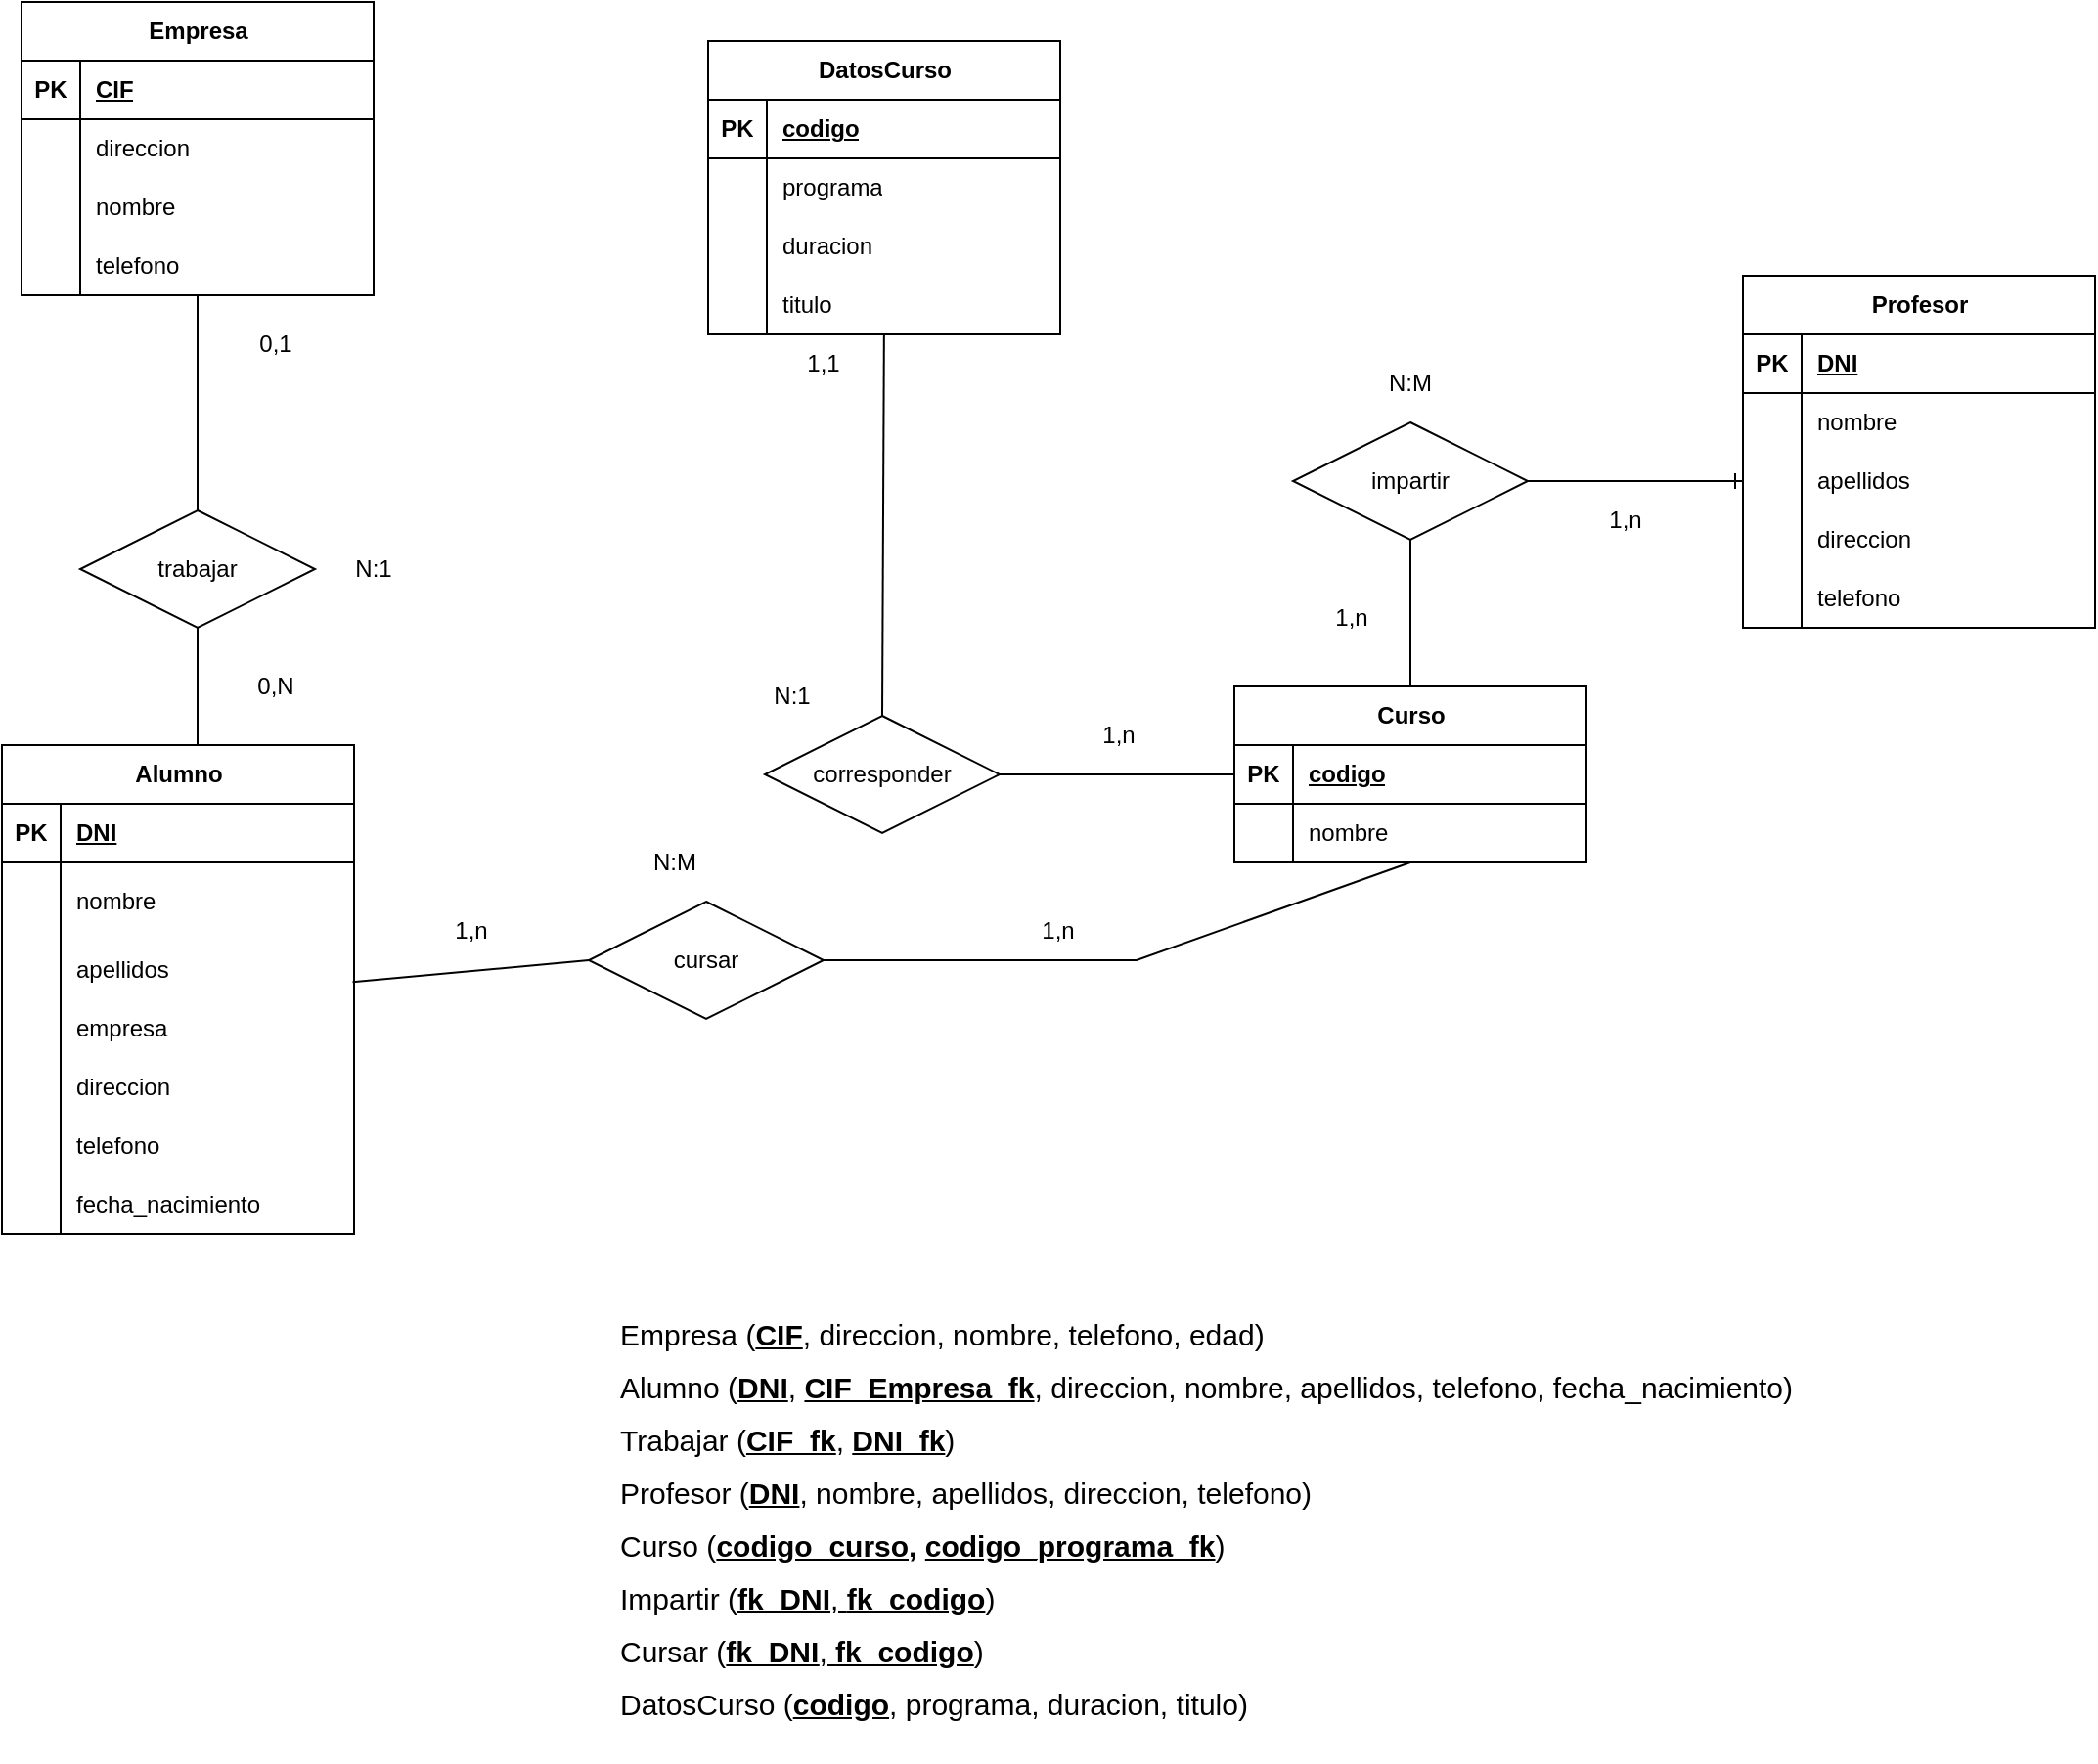 <mxfile version="22.0.6" type="github">
  <diagram name="Page-1" id="ldabwUmsxUZ5RDNg7rLi">
    <mxGraphModel dx="1016" dy="1932" grid="1" gridSize="10" guides="1" tooltips="1" connect="1" arrows="1" fold="1" page="1" pageScale="1" pageWidth="827" pageHeight="1169" math="0" shadow="0">
      <root>
        <mxCell id="0" />
        <mxCell id="1" parent="0" />
        <mxCell id="CWuz2ktpdSCW6fDSpBJs-1" value="Profesor" style="shape=table;startSize=30;container=1;collapsible=1;childLayout=tableLayout;fixedRows=1;rowLines=0;fontStyle=1;align=center;resizeLast=1;html=1;" parent="1" vertex="1">
          <mxGeometry x="1970" y="-870" width="180" height="180" as="geometry" />
        </mxCell>
        <mxCell id="CWuz2ktpdSCW6fDSpBJs-2" value="" style="shape=tableRow;horizontal=0;startSize=0;swimlaneHead=0;swimlaneBody=0;fillColor=none;collapsible=0;dropTarget=0;points=[[0,0.5],[1,0.5]];portConstraint=eastwest;top=0;left=0;right=0;bottom=1;" parent="CWuz2ktpdSCW6fDSpBJs-1" vertex="1">
          <mxGeometry y="30" width="180" height="30" as="geometry" />
        </mxCell>
        <mxCell id="CWuz2ktpdSCW6fDSpBJs-3" value="PK" style="shape=partialRectangle;connectable=0;fillColor=none;top=0;left=0;bottom=0;right=0;fontStyle=1;overflow=hidden;whiteSpace=wrap;html=1;" parent="CWuz2ktpdSCW6fDSpBJs-2" vertex="1">
          <mxGeometry width="30" height="30" as="geometry">
            <mxRectangle width="30" height="30" as="alternateBounds" />
          </mxGeometry>
        </mxCell>
        <mxCell id="CWuz2ktpdSCW6fDSpBJs-4" value="DNI" style="shape=partialRectangle;connectable=0;fillColor=none;top=0;left=0;bottom=0;right=0;align=left;spacingLeft=6;fontStyle=5;overflow=hidden;whiteSpace=wrap;html=1;" parent="CWuz2ktpdSCW6fDSpBJs-2" vertex="1">
          <mxGeometry x="30" width="150" height="30" as="geometry">
            <mxRectangle width="150" height="30" as="alternateBounds" />
          </mxGeometry>
        </mxCell>
        <mxCell id="CWuz2ktpdSCW6fDSpBJs-5" value="" style="shape=tableRow;horizontal=0;startSize=0;swimlaneHead=0;swimlaneBody=0;fillColor=none;collapsible=0;dropTarget=0;points=[[0,0.5],[1,0.5]];portConstraint=eastwest;top=0;left=0;right=0;bottom=0;" parent="CWuz2ktpdSCW6fDSpBJs-1" vertex="1">
          <mxGeometry y="60" width="180" height="30" as="geometry" />
        </mxCell>
        <mxCell id="CWuz2ktpdSCW6fDSpBJs-6" value="" style="shape=partialRectangle;connectable=0;fillColor=none;top=0;left=0;bottom=0;right=0;editable=1;overflow=hidden;whiteSpace=wrap;html=1;" parent="CWuz2ktpdSCW6fDSpBJs-5" vertex="1">
          <mxGeometry width="30" height="30" as="geometry">
            <mxRectangle width="30" height="30" as="alternateBounds" />
          </mxGeometry>
        </mxCell>
        <mxCell id="CWuz2ktpdSCW6fDSpBJs-7" value="nombre" style="shape=partialRectangle;connectable=0;fillColor=none;top=0;left=0;bottom=0;right=0;align=left;spacingLeft=6;overflow=hidden;whiteSpace=wrap;html=1;" parent="CWuz2ktpdSCW6fDSpBJs-5" vertex="1">
          <mxGeometry x="30" width="150" height="30" as="geometry">
            <mxRectangle width="150" height="30" as="alternateBounds" />
          </mxGeometry>
        </mxCell>
        <mxCell id="CWuz2ktpdSCW6fDSpBJs-8" value="" style="shape=tableRow;horizontal=0;startSize=0;swimlaneHead=0;swimlaneBody=0;fillColor=none;collapsible=0;dropTarget=0;points=[[0,0.5],[1,0.5]];portConstraint=eastwest;top=0;left=0;right=0;bottom=0;" parent="CWuz2ktpdSCW6fDSpBJs-1" vertex="1">
          <mxGeometry y="90" width="180" height="30" as="geometry" />
        </mxCell>
        <mxCell id="CWuz2ktpdSCW6fDSpBJs-9" value="" style="shape=partialRectangle;connectable=0;fillColor=none;top=0;left=0;bottom=0;right=0;editable=1;overflow=hidden;whiteSpace=wrap;html=1;" parent="CWuz2ktpdSCW6fDSpBJs-8" vertex="1">
          <mxGeometry width="30" height="30" as="geometry">
            <mxRectangle width="30" height="30" as="alternateBounds" />
          </mxGeometry>
        </mxCell>
        <mxCell id="CWuz2ktpdSCW6fDSpBJs-10" value="apellidos" style="shape=partialRectangle;connectable=0;fillColor=none;top=0;left=0;bottom=0;right=0;align=left;spacingLeft=6;overflow=hidden;whiteSpace=wrap;html=1;" parent="CWuz2ktpdSCW6fDSpBJs-8" vertex="1">
          <mxGeometry x="30" width="150" height="30" as="geometry">
            <mxRectangle width="150" height="30" as="alternateBounds" />
          </mxGeometry>
        </mxCell>
        <mxCell id="CWuz2ktpdSCW6fDSpBJs-11" value="" style="shape=tableRow;horizontal=0;startSize=0;swimlaneHead=0;swimlaneBody=0;fillColor=none;collapsible=0;dropTarget=0;points=[[0,0.5],[1,0.5]];portConstraint=eastwest;top=0;left=0;right=0;bottom=0;" parent="CWuz2ktpdSCW6fDSpBJs-1" vertex="1">
          <mxGeometry y="120" width="180" height="30" as="geometry" />
        </mxCell>
        <mxCell id="CWuz2ktpdSCW6fDSpBJs-12" value="" style="shape=partialRectangle;connectable=0;fillColor=none;top=0;left=0;bottom=0;right=0;editable=1;overflow=hidden;whiteSpace=wrap;html=1;" parent="CWuz2ktpdSCW6fDSpBJs-11" vertex="1">
          <mxGeometry width="30" height="30" as="geometry">
            <mxRectangle width="30" height="30" as="alternateBounds" />
          </mxGeometry>
        </mxCell>
        <mxCell id="CWuz2ktpdSCW6fDSpBJs-13" value="direccion" style="shape=partialRectangle;connectable=0;fillColor=none;top=0;left=0;bottom=0;right=0;align=left;spacingLeft=6;overflow=hidden;whiteSpace=wrap;html=1;" parent="CWuz2ktpdSCW6fDSpBJs-11" vertex="1">
          <mxGeometry x="30" width="150" height="30" as="geometry">
            <mxRectangle width="150" height="30" as="alternateBounds" />
          </mxGeometry>
        </mxCell>
        <mxCell id="CWuz2ktpdSCW6fDSpBJs-17" value="" style="shape=tableRow;horizontal=0;startSize=0;swimlaneHead=0;swimlaneBody=0;fillColor=none;collapsible=0;dropTarget=0;points=[[0,0.5],[1,0.5]];portConstraint=eastwest;top=0;left=0;right=0;bottom=0;" parent="CWuz2ktpdSCW6fDSpBJs-1" vertex="1">
          <mxGeometry y="150" width="180" height="30" as="geometry" />
        </mxCell>
        <mxCell id="CWuz2ktpdSCW6fDSpBJs-18" value="" style="shape=partialRectangle;connectable=0;fillColor=none;top=0;left=0;bottom=0;right=0;editable=1;overflow=hidden;whiteSpace=wrap;html=1;" parent="CWuz2ktpdSCW6fDSpBJs-17" vertex="1">
          <mxGeometry width="30" height="30" as="geometry">
            <mxRectangle width="30" height="30" as="alternateBounds" />
          </mxGeometry>
        </mxCell>
        <mxCell id="CWuz2ktpdSCW6fDSpBJs-19" value="telefono" style="shape=partialRectangle;connectable=0;fillColor=none;top=0;left=0;bottom=0;right=0;align=left;spacingLeft=6;overflow=hidden;whiteSpace=wrap;html=1;" parent="CWuz2ktpdSCW6fDSpBJs-17" vertex="1">
          <mxGeometry x="30" width="150" height="30" as="geometry">
            <mxRectangle width="150" height="30" as="alternateBounds" />
          </mxGeometry>
        </mxCell>
        <mxCell id="CWuz2ktpdSCW6fDSpBJs-20" value="impartir" style="shape=rhombus;perimeter=rhombusPerimeter;whiteSpace=wrap;html=1;align=center;" parent="1" vertex="1">
          <mxGeometry x="1740" y="-795" width="120" height="60" as="geometry" />
        </mxCell>
        <mxCell id="CWuz2ktpdSCW6fDSpBJs-61" value="Empresa" style="shape=table;startSize=30;container=1;collapsible=1;childLayout=tableLayout;fixedRows=1;rowLines=0;fontStyle=1;align=center;resizeLast=1;html=1;" parent="1" vertex="1">
          <mxGeometry x="1090" y="-1010" width="180" height="150" as="geometry" />
        </mxCell>
        <mxCell id="CWuz2ktpdSCW6fDSpBJs-62" value="" style="shape=tableRow;horizontal=0;startSize=0;swimlaneHead=0;swimlaneBody=0;fillColor=none;collapsible=0;dropTarget=0;points=[[0,0.5],[1,0.5]];portConstraint=eastwest;top=0;left=0;right=0;bottom=1;" parent="CWuz2ktpdSCW6fDSpBJs-61" vertex="1">
          <mxGeometry y="30" width="180" height="30" as="geometry" />
        </mxCell>
        <mxCell id="CWuz2ktpdSCW6fDSpBJs-63" value="PK" style="shape=partialRectangle;connectable=0;fillColor=none;top=0;left=0;bottom=0;right=0;fontStyle=1;overflow=hidden;whiteSpace=wrap;html=1;" parent="CWuz2ktpdSCW6fDSpBJs-62" vertex="1">
          <mxGeometry width="30" height="30" as="geometry">
            <mxRectangle width="30" height="30" as="alternateBounds" />
          </mxGeometry>
        </mxCell>
        <mxCell id="CWuz2ktpdSCW6fDSpBJs-64" value="CIF" style="shape=partialRectangle;connectable=0;fillColor=none;top=0;left=0;bottom=0;right=0;align=left;spacingLeft=6;fontStyle=5;overflow=hidden;whiteSpace=wrap;html=1;" parent="CWuz2ktpdSCW6fDSpBJs-62" vertex="1">
          <mxGeometry x="30" width="150" height="30" as="geometry">
            <mxRectangle width="150" height="30" as="alternateBounds" />
          </mxGeometry>
        </mxCell>
        <mxCell id="CWuz2ktpdSCW6fDSpBJs-65" value="" style="shape=tableRow;horizontal=0;startSize=0;swimlaneHead=0;swimlaneBody=0;fillColor=none;collapsible=0;dropTarget=0;points=[[0,0.5],[1,0.5]];portConstraint=eastwest;top=0;left=0;right=0;bottom=0;" parent="CWuz2ktpdSCW6fDSpBJs-61" vertex="1">
          <mxGeometry y="60" width="180" height="30" as="geometry" />
        </mxCell>
        <mxCell id="CWuz2ktpdSCW6fDSpBJs-66" value="" style="shape=partialRectangle;connectable=0;fillColor=none;top=0;left=0;bottom=0;right=0;editable=1;overflow=hidden;whiteSpace=wrap;html=1;" parent="CWuz2ktpdSCW6fDSpBJs-65" vertex="1">
          <mxGeometry width="30" height="30" as="geometry">
            <mxRectangle width="30" height="30" as="alternateBounds" />
          </mxGeometry>
        </mxCell>
        <mxCell id="CWuz2ktpdSCW6fDSpBJs-67" value="direccion" style="shape=partialRectangle;connectable=0;fillColor=none;top=0;left=0;bottom=0;right=0;align=left;spacingLeft=6;overflow=hidden;whiteSpace=wrap;html=1;" parent="CWuz2ktpdSCW6fDSpBJs-65" vertex="1">
          <mxGeometry x="30" width="150" height="30" as="geometry">
            <mxRectangle width="150" height="30" as="alternateBounds" />
          </mxGeometry>
        </mxCell>
        <mxCell id="JCEDJ_ZBf00fJBt4KFiK-1" value="" style="shape=tableRow;horizontal=0;startSize=0;swimlaneHead=0;swimlaneBody=0;fillColor=none;collapsible=0;dropTarget=0;points=[[0,0.5],[1,0.5]];portConstraint=eastwest;top=0;left=0;right=0;bottom=0;" vertex="1" parent="CWuz2ktpdSCW6fDSpBJs-61">
          <mxGeometry y="90" width="180" height="30" as="geometry" />
        </mxCell>
        <mxCell id="JCEDJ_ZBf00fJBt4KFiK-2" value="" style="shape=partialRectangle;connectable=0;fillColor=none;top=0;left=0;bottom=0;right=0;editable=1;overflow=hidden;whiteSpace=wrap;html=1;" vertex="1" parent="JCEDJ_ZBf00fJBt4KFiK-1">
          <mxGeometry width="30" height="30" as="geometry">
            <mxRectangle width="30" height="30" as="alternateBounds" />
          </mxGeometry>
        </mxCell>
        <mxCell id="JCEDJ_ZBf00fJBt4KFiK-3" value="nombre" style="shape=partialRectangle;connectable=0;fillColor=none;top=0;left=0;bottom=0;right=0;align=left;spacingLeft=6;overflow=hidden;whiteSpace=wrap;html=1;" vertex="1" parent="JCEDJ_ZBf00fJBt4KFiK-1">
          <mxGeometry x="30" width="150" height="30" as="geometry">
            <mxRectangle width="150" height="30" as="alternateBounds" />
          </mxGeometry>
        </mxCell>
        <mxCell id="CWuz2ktpdSCW6fDSpBJs-71" value="" style="shape=tableRow;horizontal=0;startSize=0;swimlaneHead=0;swimlaneBody=0;fillColor=none;collapsible=0;dropTarget=0;points=[[0,0.5],[1,0.5]];portConstraint=eastwest;top=0;left=0;right=0;bottom=0;" parent="CWuz2ktpdSCW6fDSpBJs-61" vertex="1">
          <mxGeometry y="120" width="180" height="30" as="geometry" />
        </mxCell>
        <mxCell id="CWuz2ktpdSCW6fDSpBJs-72" value="" style="shape=partialRectangle;connectable=0;fillColor=none;top=0;left=0;bottom=0;right=0;editable=1;overflow=hidden;whiteSpace=wrap;html=1;" parent="CWuz2ktpdSCW6fDSpBJs-71" vertex="1">
          <mxGeometry width="30" height="30" as="geometry">
            <mxRectangle width="30" height="30" as="alternateBounds" />
          </mxGeometry>
        </mxCell>
        <mxCell id="CWuz2ktpdSCW6fDSpBJs-73" value="telefono" style="shape=partialRectangle;connectable=0;fillColor=none;top=0;left=0;bottom=0;right=0;align=left;spacingLeft=6;overflow=hidden;whiteSpace=wrap;html=1;" parent="CWuz2ktpdSCW6fDSpBJs-71" vertex="1">
          <mxGeometry x="30" width="150" height="30" as="geometry">
            <mxRectangle width="150" height="30" as="alternateBounds" />
          </mxGeometry>
        </mxCell>
        <mxCell id="CWuz2ktpdSCW6fDSpBJs-82" value="" style="edgeStyle=entityRelationEdgeStyle;fontSize=12;html=1;endArrow=ERone;endFill=1;rounded=0;entryX=0;entryY=0.5;entryDx=0;entryDy=0;exitX=1;exitY=0.5;exitDx=0;exitDy=0;" parent="1" source="CWuz2ktpdSCW6fDSpBJs-20" target="CWuz2ktpdSCW6fDSpBJs-8" edge="1">
          <mxGeometry width="100" height="100" relative="1" as="geometry">
            <mxPoint x="1850" y="-750" as="sourcePoint" />
            <mxPoint x="1876" y="-585" as="targetPoint" />
          </mxGeometry>
        </mxCell>
        <mxCell id="7k6TET2IRWjqc7mTzOk3-98" value="Curso" style="shape=table;startSize=30;container=1;collapsible=1;childLayout=tableLayout;fixedRows=1;rowLines=0;fontStyle=1;align=center;resizeLast=1;html=1;" parent="1" vertex="1">
          <mxGeometry x="1710" y="-660" width="180" height="90" as="geometry" />
        </mxCell>
        <mxCell id="7k6TET2IRWjqc7mTzOk3-99" value="" style="shape=tableRow;horizontal=0;startSize=0;swimlaneHead=0;swimlaneBody=0;fillColor=none;collapsible=0;dropTarget=0;points=[[0,0.5],[1,0.5]];portConstraint=eastwest;top=0;left=0;right=0;bottom=1;" parent="7k6TET2IRWjqc7mTzOk3-98" vertex="1">
          <mxGeometry y="30" width="180" height="30" as="geometry" />
        </mxCell>
        <mxCell id="7k6TET2IRWjqc7mTzOk3-100" value="PK" style="shape=partialRectangle;connectable=0;fillColor=none;top=0;left=0;bottom=0;right=0;fontStyle=1;overflow=hidden;whiteSpace=wrap;html=1;" parent="7k6TET2IRWjqc7mTzOk3-99" vertex="1">
          <mxGeometry width="30" height="30" as="geometry">
            <mxRectangle width="30" height="30" as="alternateBounds" />
          </mxGeometry>
        </mxCell>
        <mxCell id="7k6TET2IRWjqc7mTzOk3-101" value="codigo" style="shape=partialRectangle;connectable=0;fillColor=none;top=0;left=0;bottom=0;right=0;align=left;spacingLeft=6;fontStyle=5;overflow=hidden;whiteSpace=wrap;html=1;" parent="7k6TET2IRWjqc7mTzOk3-99" vertex="1">
          <mxGeometry x="30" width="150" height="30" as="geometry">
            <mxRectangle width="150" height="30" as="alternateBounds" />
          </mxGeometry>
        </mxCell>
        <mxCell id="JCEDJ_ZBf00fJBt4KFiK-7" value="" style="shape=tableRow;horizontal=0;startSize=0;swimlaneHead=0;swimlaneBody=0;fillColor=none;collapsible=0;dropTarget=0;points=[[0,0.5],[1,0.5]];portConstraint=eastwest;top=0;left=0;right=0;bottom=1;" vertex="1" parent="7k6TET2IRWjqc7mTzOk3-98">
          <mxGeometry y="60" width="180" height="30" as="geometry" />
        </mxCell>
        <mxCell id="JCEDJ_ZBf00fJBt4KFiK-8" value="" style="shape=partialRectangle;connectable=0;fillColor=none;top=0;left=0;bottom=0;right=0;fontStyle=1;overflow=hidden;whiteSpace=wrap;html=1;" vertex="1" parent="JCEDJ_ZBf00fJBt4KFiK-7">
          <mxGeometry width="30" height="30" as="geometry">
            <mxRectangle width="30" height="30" as="alternateBounds" />
          </mxGeometry>
        </mxCell>
        <mxCell id="JCEDJ_ZBf00fJBt4KFiK-9" value="" style="shape=partialRectangle;connectable=0;fillColor=none;top=0;left=0;bottom=0;right=0;align=left;spacingLeft=6;fontStyle=5;overflow=hidden;whiteSpace=wrap;html=1;" vertex="1" parent="JCEDJ_ZBf00fJBt4KFiK-7">
          <mxGeometry x="30" width="150" height="30" as="geometry">
            <mxRectangle width="150" height="30" as="alternateBounds" />
          </mxGeometry>
        </mxCell>
        <mxCell id="7k6TET2IRWjqc7mTzOk3-149" value="Alumno" style="shape=table;startSize=30;container=1;collapsible=1;childLayout=tableLayout;fixedRows=1;rowLines=0;fontStyle=1;align=center;resizeLast=1;html=1;" parent="1" vertex="1">
          <mxGeometry x="1080" y="-630" width="180" height="250" as="geometry" />
        </mxCell>
        <mxCell id="7k6TET2IRWjqc7mTzOk3-150" value="" style="shape=tableRow;horizontal=0;startSize=0;swimlaneHead=0;swimlaneBody=0;fillColor=none;collapsible=0;dropTarget=0;points=[[0,0.5],[1,0.5]];portConstraint=eastwest;top=0;left=0;right=0;bottom=1;" parent="7k6TET2IRWjqc7mTzOk3-149" vertex="1">
          <mxGeometry y="30" width="180" height="30" as="geometry" />
        </mxCell>
        <mxCell id="7k6TET2IRWjqc7mTzOk3-151" value="PK" style="shape=partialRectangle;connectable=0;fillColor=none;top=0;left=0;bottom=0;right=0;fontStyle=1;overflow=hidden;whiteSpace=wrap;html=1;" parent="7k6TET2IRWjqc7mTzOk3-150" vertex="1">
          <mxGeometry width="30" height="30" as="geometry">
            <mxRectangle width="30" height="30" as="alternateBounds" />
          </mxGeometry>
        </mxCell>
        <mxCell id="7k6TET2IRWjqc7mTzOk3-152" value="DNI" style="shape=partialRectangle;connectable=0;fillColor=none;top=0;left=0;bottom=0;right=0;align=left;spacingLeft=6;fontStyle=5;overflow=hidden;whiteSpace=wrap;html=1;" parent="7k6TET2IRWjqc7mTzOk3-150" vertex="1">
          <mxGeometry x="30" width="150" height="30" as="geometry">
            <mxRectangle width="150" height="30" as="alternateBounds" />
          </mxGeometry>
        </mxCell>
        <mxCell id="7k6TET2IRWjqc7mTzOk3-153" value="" style="shape=tableRow;horizontal=0;startSize=0;swimlaneHead=0;swimlaneBody=0;fillColor=none;collapsible=0;dropTarget=0;points=[[0,0.5],[1,0.5]];portConstraint=eastwest;top=0;left=0;right=0;bottom=0;" parent="7k6TET2IRWjqc7mTzOk3-149" vertex="1">
          <mxGeometry y="60" width="180" height="40" as="geometry" />
        </mxCell>
        <mxCell id="7k6TET2IRWjqc7mTzOk3-154" value="" style="shape=partialRectangle;connectable=0;fillColor=none;top=0;left=0;bottom=0;right=0;editable=1;overflow=hidden;whiteSpace=wrap;html=1;" parent="7k6TET2IRWjqc7mTzOk3-153" vertex="1">
          <mxGeometry width="30" height="40" as="geometry">
            <mxRectangle width="30" height="40" as="alternateBounds" />
          </mxGeometry>
        </mxCell>
        <mxCell id="7k6TET2IRWjqc7mTzOk3-155" value="nombre" style="shape=partialRectangle;connectable=0;fillColor=none;top=0;left=0;bottom=0;right=0;align=left;spacingLeft=6;overflow=hidden;whiteSpace=wrap;html=1;" parent="7k6TET2IRWjqc7mTzOk3-153" vertex="1">
          <mxGeometry x="30" width="150" height="40" as="geometry">
            <mxRectangle width="150" height="40" as="alternateBounds" />
          </mxGeometry>
        </mxCell>
        <mxCell id="7k6TET2IRWjqc7mTzOk3-156" value="" style="shape=tableRow;horizontal=0;startSize=0;swimlaneHead=0;swimlaneBody=0;fillColor=none;collapsible=0;dropTarget=0;points=[[0,0.5],[1,0.5]];portConstraint=eastwest;top=0;left=0;right=0;bottom=0;" parent="7k6TET2IRWjqc7mTzOk3-149" vertex="1">
          <mxGeometry y="100" width="180" height="30" as="geometry" />
        </mxCell>
        <mxCell id="7k6TET2IRWjqc7mTzOk3-157" value="" style="shape=partialRectangle;connectable=0;fillColor=none;top=0;left=0;bottom=0;right=0;editable=1;overflow=hidden;whiteSpace=wrap;html=1;" parent="7k6TET2IRWjqc7mTzOk3-156" vertex="1">
          <mxGeometry width="30" height="30" as="geometry">
            <mxRectangle width="30" height="30" as="alternateBounds" />
          </mxGeometry>
        </mxCell>
        <mxCell id="7k6TET2IRWjqc7mTzOk3-158" value="apellidos" style="shape=partialRectangle;connectable=0;fillColor=none;top=0;left=0;bottom=0;right=0;align=left;spacingLeft=6;overflow=hidden;whiteSpace=wrap;html=1;" parent="7k6TET2IRWjqc7mTzOk3-156" vertex="1">
          <mxGeometry x="30" width="150" height="30" as="geometry">
            <mxRectangle width="150" height="30" as="alternateBounds" />
          </mxGeometry>
        </mxCell>
        <mxCell id="7k6TET2IRWjqc7mTzOk3-159" value="" style="shape=tableRow;horizontal=0;startSize=0;swimlaneHead=0;swimlaneBody=0;fillColor=none;collapsible=0;dropTarget=0;points=[[0,0.5],[1,0.5]];portConstraint=eastwest;top=0;left=0;right=0;bottom=0;" parent="7k6TET2IRWjqc7mTzOk3-149" vertex="1">
          <mxGeometry y="130" width="180" height="30" as="geometry" />
        </mxCell>
        <mxCell id="7k6TET2IRWjqc7mTzOk3-160" value="" style="shape=partialRectangle;connectable=0;fillColor=none;top=0;left=0;bottom=0;right=0;editable=1;overflow=hidden;whiteSpace=wrap;html=1;" parent="7k6TET2IRWjqc7mTzOk3-159" vertex="1">
          <mxGeometry width="30" height="30" as="geometry">
            <mxRectangle width="30" height="30" as="alternateBounds" />
          </mxGeometry>
        </mxCell>
        <mxCell id="7k6TET2IRWjqc7mTzOk3-161" value="empresa" style="shape=partialRectangle;connectable=0;fillColor=none;top=0;left=0;bottom=0;right=0;align=left;spacingLeft=6;overflow=hidden;whiteSpace=wrap;html=1;" parent="7k6TET2IRWjqc7mTzOk3-159" vertex="1">
          <mxGeometry x="30" width="150" height="30" as="geometry">
            <mxRectangle width="150" height="30" as="alternateBounds" />
          </mxGeometry>
        </mxCell>
        <mxCell id="7k6TET2IRWjqc7mTzOk3-162" value="" style="shape=tableRow;horizontal=0;startSize=0;swimlaneHead=0;swimlaneBody=0;fillColor=none;collapsible=0;dropTarget=0;points=[[0,0.5],[1,0.5]];portConstraint=eastwest;top=0;left=0;right=0;bottom=0;" parent="7k6TET2IRWjqc7mTzOk3-149" vertex="1">
          <mxGeometry y="160" width="180" height="30" as="geometry" />
        </mxCell>
        <mxCell id="7k6TET2IRWjqc7mTzOk3-163" value="" style="shape=partialRectangle;connectable=0;fillColor=none;top=0;left=0;bottom=0;right=0;editable=1;overflow=hidden;whiteSpace=wrap;html=1;" parent="7k6TET2IRWjqc7mTzOk3-162" vertex="1">
          <mxGeometry width="30" height="30" as="geometry">
            <mxRectangle width="30" height="30" as="alternateBounds" />
          </mxGeometry>
        </mxCell>
        <mxCell id="7k6TET2IRWjqc7mTzOk3-164" value="direccion" style="shape=partialRectangle;connectable=0;fillColor=none;top=0;left=0;bottom=0;right=0;align=left;spacingLeft=6;overflow=hidden;whiteSpace=wrap;html=1;" parent="7k6TET2IRWjqc7mTzOk3-162" vertex="1">
          <mxGeometry x="30" width="150" height="30" as="geometry">
            <mxRectangle width="150" height="30" as="alternateBounds" />
          </mxGeometry>
        </mxCell>
        <mxCell id="JCEDJ_ZBf00fJBt4KFiK-16" value="" style="shape=tableRow;horizontal=0;startSize=0;swimlaneHead=0;swimlaneBody=0;fillColor=none;collapsible=0;dropTarget=0;points=[[0,0.5],[1,0.5]];portConstraint=eastwest;top=0;left=0;right=0;bottom=0;" vertex="1" parent="7k6TET2IRWjqc7mTzOk3-149">
          <mxGeometry y="190" width="180" height="30" as="geometry" />
        </mxCell>
        <mxCell id="JCEDJ_ZBf00fJBt4KFiK-17" value="" style="shape=partialRectangle;connectable=0;fillColor=none;top=0;left=0;bottom=0;right=0;editable=1;overflow=hidden;whiteSpace=wrap;html=1;" vertex="1" parent="JCEDJ_ZBf00fJBt4KFiK-16">
          <mxGeometry width="30" height="30" as="geometry">
            <mxRectangle width="30" height="30" as="alternateBounds" />
          </mxGeometry>
        </mxCell>
        <mxCell id="JCEDJ_ZBf00fJBt4KFiK-18" value="telefono" style="shape=partialRectangle;connectable=0;fillColor=none;top=0;left=0;bottom=0;right=0;align=left;spacingLeft=6;overflow=hidden;whiteSpace=wrap;html=1;" vertex="1" parent="JCEDJ_ZBf00fJBt4KFiK-16">
          <mxGeometry x="30" width="150" height="30" as="geometry">
            <mxRectangle width="150" height="30" as="alternateBounds" />
          </mxGeometry>
        </mxCell>
        <mxCell id="JCEDJ_ZBf00fJBt4KFiK-13" value="" style="shape=tableRow;horizontal=0;startSize=0;swimlaneHead=0;swimlaneBody=0;fillColor=none;collapsible=0;dropTarget=0;points=[[0,0.5],[1,0.5]];portConstraint=eastwest;top=0;left=0;right=0;bottom=0;" vertex="1" parent="7k6TET2IRWjqc7mTzOk3-149">
          <mxGeometry y="220" width="180" height="30" as="geometry" />
        </mxCell>
        <mxCell id="JCEDJ_ZBf00fJBt4KFiK-14" value="" style="shape=partialRectangle;connectable=0;fillColor=none;top=0;left=0;bottom=0;right=0;editable=1;overflow=hidden;whiteSpace=wrap;html=1;" vertex="1" parent="JCEDJ_ZBf00fJBt4KFiK-13">
          <mxGeometry width="30" height="30" as="geometry">
            <mxRectangle width="30" height="30" as="alternateBounds" />
          </mxGeometry>
        </mxCell>
        <mxCell id="JCEDJ_ZBf00fJBt4KFiK-15" value="fecha_nacimiento" style="shape=partialRectangle;connectable=0;fillColor=none;top=0;left=0;bottom=0;right=0;align=left;spacingLeft=6;overflow=hidden;whiteSpace=wrap;html=1;" vertex="1" parent="JCEDJ_ZBf00fJBt4KFiK-13">
          <mxGeometry x="30" width="150" height="30" as="geometry">
            <mxRectangle width="150" height="30" as="alternateBounds" />
          </mxGeometry>
        </mxCell>
        <mxCell id="7k6TET2IRWjqc7mTzOk3-165" value="1,1" style="text;html=1;strokeColor=none;fillColor=none;align=center;verticalAlign=middle;whiteSpace=wrap;rounded=0;" parent="1" vertex="1">
          <mxGeometry x="1470" y="-840" width="60" height="30" as="geometry" />
        </mxCell>
        <mxCell id="7qLfkdpxVLSUcm8J6ZfC-2" value="&lt;div style=&quot;font-size: 15px; line-height: 180%;&quot;&gt;&lt;span style=&quot;background-color: initial;&quot;&gt;Empresa (&lt;/span&gt;&lt;span style=&quot;background-color: initial;&quot;&gt;&lt;u&gt;&lt;b&gt;CIF&lt;/b&gt;&lt;/u&gt;&lt;/span&gt;&lt;span style=&quot;background-color: initial;&quot;&gt;, direccion, nombre, telefono, edad)&lt;/span&gt;&lt;br&gt;&lt;/div&gt;&lt;div style=&quot;font-size: 15px; line-height: 180%;&quot;&gt;Alumno (&lt;b&gt;&lt;u&gt;DNI&lt;/u&gt;&lt;/b&gt;, &lt;b&gt;&lt;u&gt;CIF_Empresa_fk&lt;/u&gt;&lt;/b&gt;, direccion, nombre, apellidos, telefono, fecha_nacimiento)&lt;br&gt;&lt;/div&gt;&lt;div style=&quot;font-size: 15px; line-height: 180%;&quot;&gt;Trabajar (&lt;u&gt;&lt;b&gt;CIF_fk&lt;/b&gt;,&lt;/u&gt;&amp;nbsp;&lt;u style=&quot;&quot;&gt;&lt;b&gt;DNI_fk&lt;/b&gt;&lt;/u&gt;)&lt;br&gt;&lt;/div&gt;&lt;div style=&quot;font-size: 15px; line-height: 180%;&quot;&gt;&lt;span style=&quot;background-color: initial;&quot;&gt;&lt;font style=&quot;font-size: 15px;&quot;&gt;Profesor (&lt;b style=&quot;&quot;&gt;&lt;u&gt;DNI&lt;/u&gt;&lt;/b&gt;, nombre, apellidos, direccion, telefono)&lt;/font&gt;&lt;/span&gt;&lt;/div&gt;&lt;div style=&quot;font-size: 15px; line-height: 180%;&quot;&gt;&lt;span style=&quot;background-color: initial;&quot;&gt;&lt;font style=&quot;font-size: 15px;&quot;&gt;Curso (&lt;u style=&quot;font-weight: bold;&quot;&gt;codigo_curso,&lt;/u&gt;&amp;nbsp;&lt;b&gt;&lt;u&gt;codigo_programa_fk&lt;/u&gt;&lt;/b&gt;)&lt;/font&gt;&lt;/span&gt;&lt;/div&gt;&lt;div style=&quot;font-size: 15px; line-height: 180%;&quot;&gt;Impartir (&lt;u&gt;&lt;b&gt;fk_DNI&lt;/b&gt;, &lt;b&gt;fk_codigo&lt;/b&gt;&lt;/u&gt;)&lt;/div&gt;&lt;div style=&quot;font-size: 15px; line-height: 180%;&quot;&gt;Cursar (&lt;u&gt;&lt;b&gt;fk_DNI&lt;/b&gt;, &lt;b&gt;fk_codigo&lt;/b&gt;&lt;/u&gt;)&lt;br&gt;&lt;/div&gt;&lt;div style=&quot;font-size: 15px; line-height: 180%;&quot;&gt;&lt;span style=&quot;background-color: initial;&quot;&gt;&lt;font style=&quot;font-size: 15px;&quot;&gt;DatosCurso (&lt;u style=&quot;&quot;&gt;&lt;b&gt;codigo&lt;/b&gt;&lt;/u&gt;, programa, duracion, titulo)&lt;/font&gt;&lt;/span&gt;&lt;span style=&quot;background-color: initial;&quot;&gt;&amp;nbsp;&lt;/span&gt;&lt;/div&gt;" style="text;html=1;strokeColor=none;fillColor=none;align=left;verticalAlign=middle;whiteSpace=wrap;rounded=0;" parent="1" vertex="1">
          <mxGeometry x="1394" y="-360" width="616" height="250" as="geometry" />
        </mxCell>
        <mxCell id="7qLfkdpxVLSUcm8J6ZfC-3" value="corresponder" style="shape=rhombus;perimeter=rhombusPerimeter;whiteSpace=wrap;html=1;align=center;" parent="1" vertex="1">
          <mxGeometry x="1470" y="-645" width="120" height="60" as="geometry" />
        </mxCell>
        <mxCell id="7qLfkdpxVLSUcm8J6ZfC-4" value="cursar" style="shape=rhombus;perimeter=rhombusPerimeter;whiteSpace=wrap;html=1;align=center;" parent="1" vertex="1">
          <mxGeometry x="1380" y="-550" width="120" height="60" as="geometry" />
        </mxCell>
        <mxCell id="7qLfkdpxVLSUcm8J6ZfC-5" value="trabajar" style="shape=rhombus;perimeter=rhombusPerimeter;whiteSpace=wrap;html=1;align=center;" parent="1" vertex="1">
          <mxGeometry x="1120" y="-750" width="120" height="60" as="geometry" />
        </mxCell>
        <mxCell id="7qLfkdpxVLSUcm8J6ZfC-6" value="DatosCurso" style="shape=table;startSize=30;container=1;collapsible=1;childLayout=tableLayout;fixedRows=1;rowLines=0;fontStyle=1;align=center;resizeLast=1;html=1;" parent="1" vertex="1">
          <mxGeometry x="1441" y="-990" width="180" height="150" as="geometry" />
        </mxCell>
        <mxCell id="7qLfkdpxVLSUcm8J6ZfC-7" value="" style="shape=tableRow;horizontal=0;startSize=0;swimlaneHead=0;swimlaneBody=0;fillColor=none;collapsible=0;dropTarget=0;points=[[0,0.5],[1,0.5]];portConstraint=eastwest;top=0;left=0;right=0;bottom=1;" parent="7qLfkdpxVLSUcm8J6ZfC-6" vertex="1">
          <mxGeometry y="30" width="180" height="30" as="geometry" />
        </mxCell>
        <mxCell id="7qLfkdpxVLSUcm8J6ZfC-8" value="PK" style="shape=partialRectangle;connectable=0;fillColor=none;top=0;left=0;bottom=0;right=0;fontStyle=1;overflow=hidden;whiteSpace=wrap;html=1;" parent="7qLfkdpxVLSUcm8J6ZfC-7" vertex="1">
          <mxGeometry width="30" height="30" as="geometry">
            <mxRectangle width="30" height="30" as="alternateBounds" />
          </mxGeometry>
        </mxCell>
        <mxCell id="7qLfkdpxVLSUcm8J6ZfC-9" value="codigo" style="shape=partialRectangle;connectable=0;fillColor=none;top=0;left=0;bottom=0;right=0;align=left;spacingLeft=6;fontStyle=5;overflow=hidden;whiteSpace=wrap;html=1;" parent="7qLfkdpxVLSUcm8J6ZfC-7" vertex="1">
          <mxGeometry x="30" width="150" height="30" as="geometry">
            <mxRectangle width="150" height="30" as="alternateBounds" />
          </mxGeometry>
        </mxCell>
        <mxCell id="7qLfkdpxVLSUcm8J6ZfC-10" value="" style="shape=tableRow;horizontal=0;startSize=0;swimlaneHead=0;swimlaneBody=0;fillColor=none;collapsible=0;dropTarget=0;points=[[0,0.5],[1,0.5]];portConstraint=eastwest;top=0;left=0;right=0;bottom=0;" parent="7qLfkdpxVLSUcm8J6ZfC-6" vertex="1">
          <mxGeometry y="60" width="180" height="30" as="geometry" />
        </mxCell>
        <mxCell id="7qLfkdpxVLSUcm8J6ZfC-11" value="" style="shape=partialRectangle;connectable=0;fillColor=none;top=0;left=0;bottom=0;right=0;editable=1;overflow=hidden;whiteSpace=wrap;html=1;" parent="7qLfkdpxVLSUcm8J6ZfC-10" vertex="1">
          <mxGeometry width="30" height="30" as="geometry">
            <mxRectangle width="30" height="30" as="alternateBounds" />
          </mxGeometry>
        </mxCell>
        <mxCell id="7qLfkdpxVLSUcm8J6ZfC-12" value="programa" style="shape=partialRectangle;connectable=0;fillColor=none;top=0;left=0;bottom=0;right=0;align=left;spacingLeft=6;overflow=hidden;whiteSpace=wrap;html=1;" parent="7qLfkdpxVLSUcm8J6ZfC-10" vertex="1">
          <mxGeometry x="30" width="150" height="30" as="geometry">
            <mxRectangle width="150" height="30" as="alternateBounds" />
          </mxGeometry>
        </mxCell>
        <mxCell id="7qLfkdpxVLSUcm8J6ZfC-13" value="" style="shape=tableRow;horizontal=0;startSize=0;swimlaneHead=0;swimlaneBody=0;fillColor=none;collapsible=0;dropTarget=0;points=[[0,0.5],[1,0.5]];portConstraint=eastwest;top=0;left=0;right=0;bottom=0;" parent="7qLfkdpxVLSUcm8J6ZfC-6" vertex="1">
          <mxGeometry y="90" width="180" height="30" as="geometry" />
        </mxCell>
        <mxCell id="7qLfkdpxVLSUcm8J6ZfC-14" value="" style="shape=partialRectangle;connectable=0;fillColor=none;top=0;left=0;bottom=0;right=0;editable=1;overflow=hidden;whiteSpace=wrap;html=1;" parent="7qLfkdpxVLSUcm8J6ZfC-13" vertex="1">
          <mxGeometry width="30" height="30" as="geometry">
            <mxRectangle width="30" height="30" as="alternateBounds" />
          </mxGeometry>
        </mxCell>
        <mxCell id="7qLfkdpxVLSUcm8J6ZfC-15" value="duracion" style="shape=partialRectangle;connectable=0;fillColor=none;top=0;left=0;bottom=0;right=0;align=left;spacingLeft=6;overflow=hidden;whiteSpace=wrap;html=1;" parent="7qLfkdpxVLSUcm8J6ZfC-13" vertex="1">
          <mxGeometry x="30" width="150" height="30" as="geometry">
            <mxRectangle width="150" height="30" as="alternateBounds" />
          </mxGeometry>
        </mxCell>
        <mxCell id="7qLfkdpxVLSUcm8J6ZfC-16" value="" style="shape=tableRow;horizontal=0;startSize=0;swimlaneHead=0;swimlaneBody=0;fillColor=none;collapsible=0;dropTarget=0;points=[[0,0.5],[1,0.5]];portConstraint=eastwest;top=0;left=0;right=0;bottom=0;" parent="7qLfkdpxVLSUcm8J6ZfC-6" vertex="1">
          <mxGeometry y="120" width="180" height="30" as="geometry" />
        </mxCell>
        <mxCell id="7qLfkdpxVLSUcm8J6ZfC-17" value="" style="shape=partialRectangle;connectable=0;fillColor=none;top=0;left=0;bottom=0;right=0;editable=1;overflow=hidden;whiteSpace=wrap;html=1;" parent="7qLfkdpxVLSUcm8J6ZfC-16" vertex="1">
          <mxGeometry width="30" height="30" as="geometry">
            <mxRectangle width="30" height="30" as="alternateBounds" />
          </mxGeometry>
        </mxCell>
        <mxCell id="7qLfkdpxVLSUcm8J6ZfC-18" value="titulo" style="shape=partialRectangle;connectable=0;fillColor=none;top=0;left=0;bottom=0;right=0;align=left;spacingLeft=6;overflow=hidden;whiteSpace=wrap;html=1;" parent="7qLfkdpxVLSUcm8J6ZfC-16" vertex="1">
          <mxGeometry x="30" width="150" height="30" as="geometry">
            <mxRectangle width="150" height="30" as="alternateBounds" />
          </mxGeometry>
        </mxCell>
        <mxCell id="7qLfkdpxVLSUcm8J6ZfC-22" value="" style="endArrow=none;html=1;rounded=0;exitX=0.5;exitY=0;exitDx=0;exitDy=0;" parent="1" source="7qLfkdpxVLSUcm8J6ZfC-3" target="7qLfkdpxVLSUcm8J6ZfC-16" edge="1">
          <mxGeometry width="50" height="50" relative="1" as="geometry">
            <mxPoint x="1501" y="-755" as="sourcePoint" />
            <mxPoint x="1551" y="-805" as="targetPoint" />
          </mxGeometry>
        </mxCell>
        <mxCell id="7qLfkdpxVLSUcm8J6ZfC-23" value="" style="endArrow=none;html=1;rounded=0;exitX=0.5;exitY=1;exitDx=0;exitDy=0;entryX=0.5;entryY=0;entryDx=0;entryDy=0;" parent="1" source="CWuz2ktpdSCW6fDSpBJs-20" target="7k6TET2IRWjqc7mTzOk3-98" edge="1">
          <mxGeometry width="50" height="50" relative="1" as="geometry">
            <mxPoint x="1320" y="-540" as="sourcePoint" />
            <mxPoint x="1370" y="-590" as="targetPoint" />
          </mxGeometry>
        </mxCell>
        <mxCell id="7qLfkdpxVLSUcm8J6ZfC-24" value="" style="endArrow=none;html=1;rounded=0;exitX=0.5;exitY=1;exitDx=0;exitDy=0;entryX=0.5;entryY=0;entryDx=0;entryDy=0;" parent="1" source="7qLfkdpxVLSUcm8J6ZfC-5" edge="1">
          <mxGeometry width="50" height="50" relative="1" as="geometry">
            <mxPoint x="1295" y="-670" as="sourcePoint" />
            <mxPoint x="1180" y="-630" as="targetPoint" />
          </mxGeometry>
        </mxCell>
        <mxCell id="7qLfkdpxVLSUcm8J6ZfC-25" value="" style="endArrow=none;html=1;rounded=0;" parent="1" target="CWuz2ktpdSCW6fDSpBJs-71" edge="1">
          <mxGeometry width="50" height="50" relative="1" as="geometry">
            <mxPoint x="1180" y="-750" as="sourcePoint" />
            <mxPoint x="1180.44" y="-859.73" as="targetPoint" />
          </mxGeometry>
        </mxCell>
        <mxCell id="7qLfkdpxVLSUcm8J6ZfC-26" value="" style="endArrow=none;html=1;rounded=0;entryX=0;entryY=0.5;entryDx=0;entryDy=0;exitX=1;exitY=0.5;exitDx=0;exitDy=0;" parent="1" source="7qLfkdpxVLSUcm8J6ZfC-3" target="7k6TET2IRWjqc7mTzOk3-99" edge="1">
          <mxGeometry width="50" height="50" relative="1" as="geometry">
            <mxPoint x="1650" y="-564" as="sourcePoint" />
            <mxPoint x="1700" y="-614" as="targetPoint" />
          </mxGeometry>
        </mxCell>
        <mxCell id="7qLfkdpxVLSUcm8J6ZfC-27" value="1,n" style="text;html=1;strokeColor=none;fillColor=none;align=center;verticalAlign=middle;whiteSpace=wrap;rounded=0;" parent="1" vertex="1">
          <mxGeometry x="1621" y="-650" width="60" height="30" as="geometry" />
        </mxCell>
        <mxCell id="7qLfkdpxVLSUcm8J6ZfC-28" value="1,n" style="text;html=1;strokeColor=none;fillColor=none;align=center;verticalAlign=middle;whiteSpace=wrap;rounded=0;" parent="1" vertex="1">
          <mxGeometry x="1740" y="-710" width="60" height="30" as="geometry" />
        </mxCell>
        <mxCell id="7qLfkdpxVLSUcm8J6ZfC-29" value="1,n" style="text;html=1;strokeColor=none;fillColor=none;align=center;verticalAlign=middle;whiteSpace=wrap;rounded=0;" parent="1" vertex="1">
          <mxGeometry x="1880" y="-760" width="60" height="30" as="geometry" />
        </mxCell>
        <mxCell id="7qLfkdpxVLSUcm8J6ZfC-30" value="" style="endArrow=none;html=1;rounded=0;exitX=1;exitY=0.5;exitDx=0;exitDy=0;" parent="1" source="7qLfkdpxVLSUcm8J6ZfC-4" edge="1">
          <mxGeometry width="50" height="50" relative="1" as="geometry">
            <mxPoint x="1580" y="-530" as="sourcePoint" />
            <mxPoint x="1800" y="-570" as="targetPoint" />
            <Array as="points">
              <mxPoint x="1660" y="-520" />
            </Array>
          </mxGeometry>
        </mxCell>
        <mxCell id="7qLfkdpxVLSUcm8J6ZfC-32" value="" style="endArrow=none;html=1;rounded=0;entryX=0;entryY=0.5;entryDx=0;entryDy=0;exitX=0.996;exitY=0.703;exitDx=0;exitDy=0;exitPerimeter=0;" parent="1" source="7k6TET2IRWjqc7mTzOk3-156" target="7qLfkdpxVLSUcm8J6ZfC-4" edge="1">
          <mxGeometry width="50" height="50" relative="1" as="geometry">
            <mxPoint x="1270" y="-520.32" as="sourcePoint" />
            <mxPoint x="1481" y="-520.32" as="targetPoint" />
          </mxGeometry>
        </mxCell>
        <mxCell id="7qLfkdpxVLSUcm8J6ZfC-33" value="0,N" style="text;html=1;strokeColor=none;fillColor=none;align=center;verticalAlign=middle;whiteSpace=wrap;rounded=0;" parent="1" vertex="1">
          <mxGeometry x="1190" y="-675" width="60" height="30" as="geometry" />
        </mxCell>
        <mxCell id="7qLfkdpxVLSUcm8J6ZfC-34" value="0,1" style="text;html=1;strokeColor=none;fillColor=none;align=center;verticalAlign=middle;whiteSpace=wrap;rounded=0;" parent="1" vertex="1">
          <mxGeometry x="1190" y="-850" width="60" height="30" as="geometry" />
        </mxCell>
        <mxCell id="7qLfkdpxVLSUcm8J6ZfC-35" value="1,n" style="text;html=1;strokeColor=none;fillColor=none;align=center;verticalAlign=middle;whiteSpace=wrap;rounded=0;" parent="1" vertex="1">
          <mxGeometry x="1590" y="-550" width="60" height="30" as="geometry" />
        </mxCell>
        <mxCell id="7qLfkdpxVLSUcm8J6ZfC-36" value="1,n" style="text;html=1;strokeColor=none;fillColor=none;align=center;verticalAlign=middle;whiteSpace=wrap;rounded=0;" parent="1" vertex="1">
          <mxGeometry x="1290" y="-550" width="60" height="30" as="geometry" />
        </mxCell>
        <mxCell id="7qLfkdpxVLSUcm8J6ZfC-37" value="N:M" style="text;html=1;strokeColor=none;fillColor=none;align=center;verticalAlign=middle;whiteSpace=wrap;rounded=0;" parent="1" vertex="1">
          <mxGeometry x="1770" y="-830" width="60" height="30" as="geometry" />
        </mxCell>
        <mxCell id="7qLfkdpxVLSUcm8J6ZfC-38" value="N:1" style="text;html=1;strokeColor=none;fillColor=none;align=center;verticalAlign=middle;whiteSpace=wrap;rounded=0;" parent="1" vertex="1">
          <mxGeometry x="1240" y="-735" width="60" height="30" as="geometry" />
        </mxCell>
        <mxCell id="7qLfkdpxVLSUcm8J6ZfC-39" value="N:1" style="text;html=1;strokeColor=none;fillColor=none;align=center;verticalAlign=middle;whiteSpace=wrap;rounded=0;" parent="1" vertex="1">
          <mxGeometry x="1454" y="-670" width="60" height="30" as="geometry" />
        </mxCell>
        <mxCell id="7qLfkdpxVLSUcm8J6ZfC-40" value="N:M" style="text;html=1;strokeColor=none;fillColor=none;align=center;verticalAlign=middle;whiteSpace=wrap;rounded=0;" parent="1" vertex="1">
          <mxGeometry x="1394" y="-585" width="60" height="30" as="geometry" />
        </mxCell>
        <mxCell id="JCEDJ_ZBf00fJBt4KFiK-19" value="nombre" style="shape=partialRectangle;connectable=0;fillColor=none;top=0;left=0;bottom=0;right=0;align=left;spacingLeft=6;overflow=hidden;whiteSpace=wrap;html=1;" vertex="1" parent="1">
          <mxGeometry x="1740" y="-600" width="150" height="30" as="geometry">
            <mxRectangle width="150" height="30" as="alternateBounds" />
          </mxGeometry>
        </mxCell>
      </root>
    </mxGraphModel>
  </diagram>
</mxfile>

